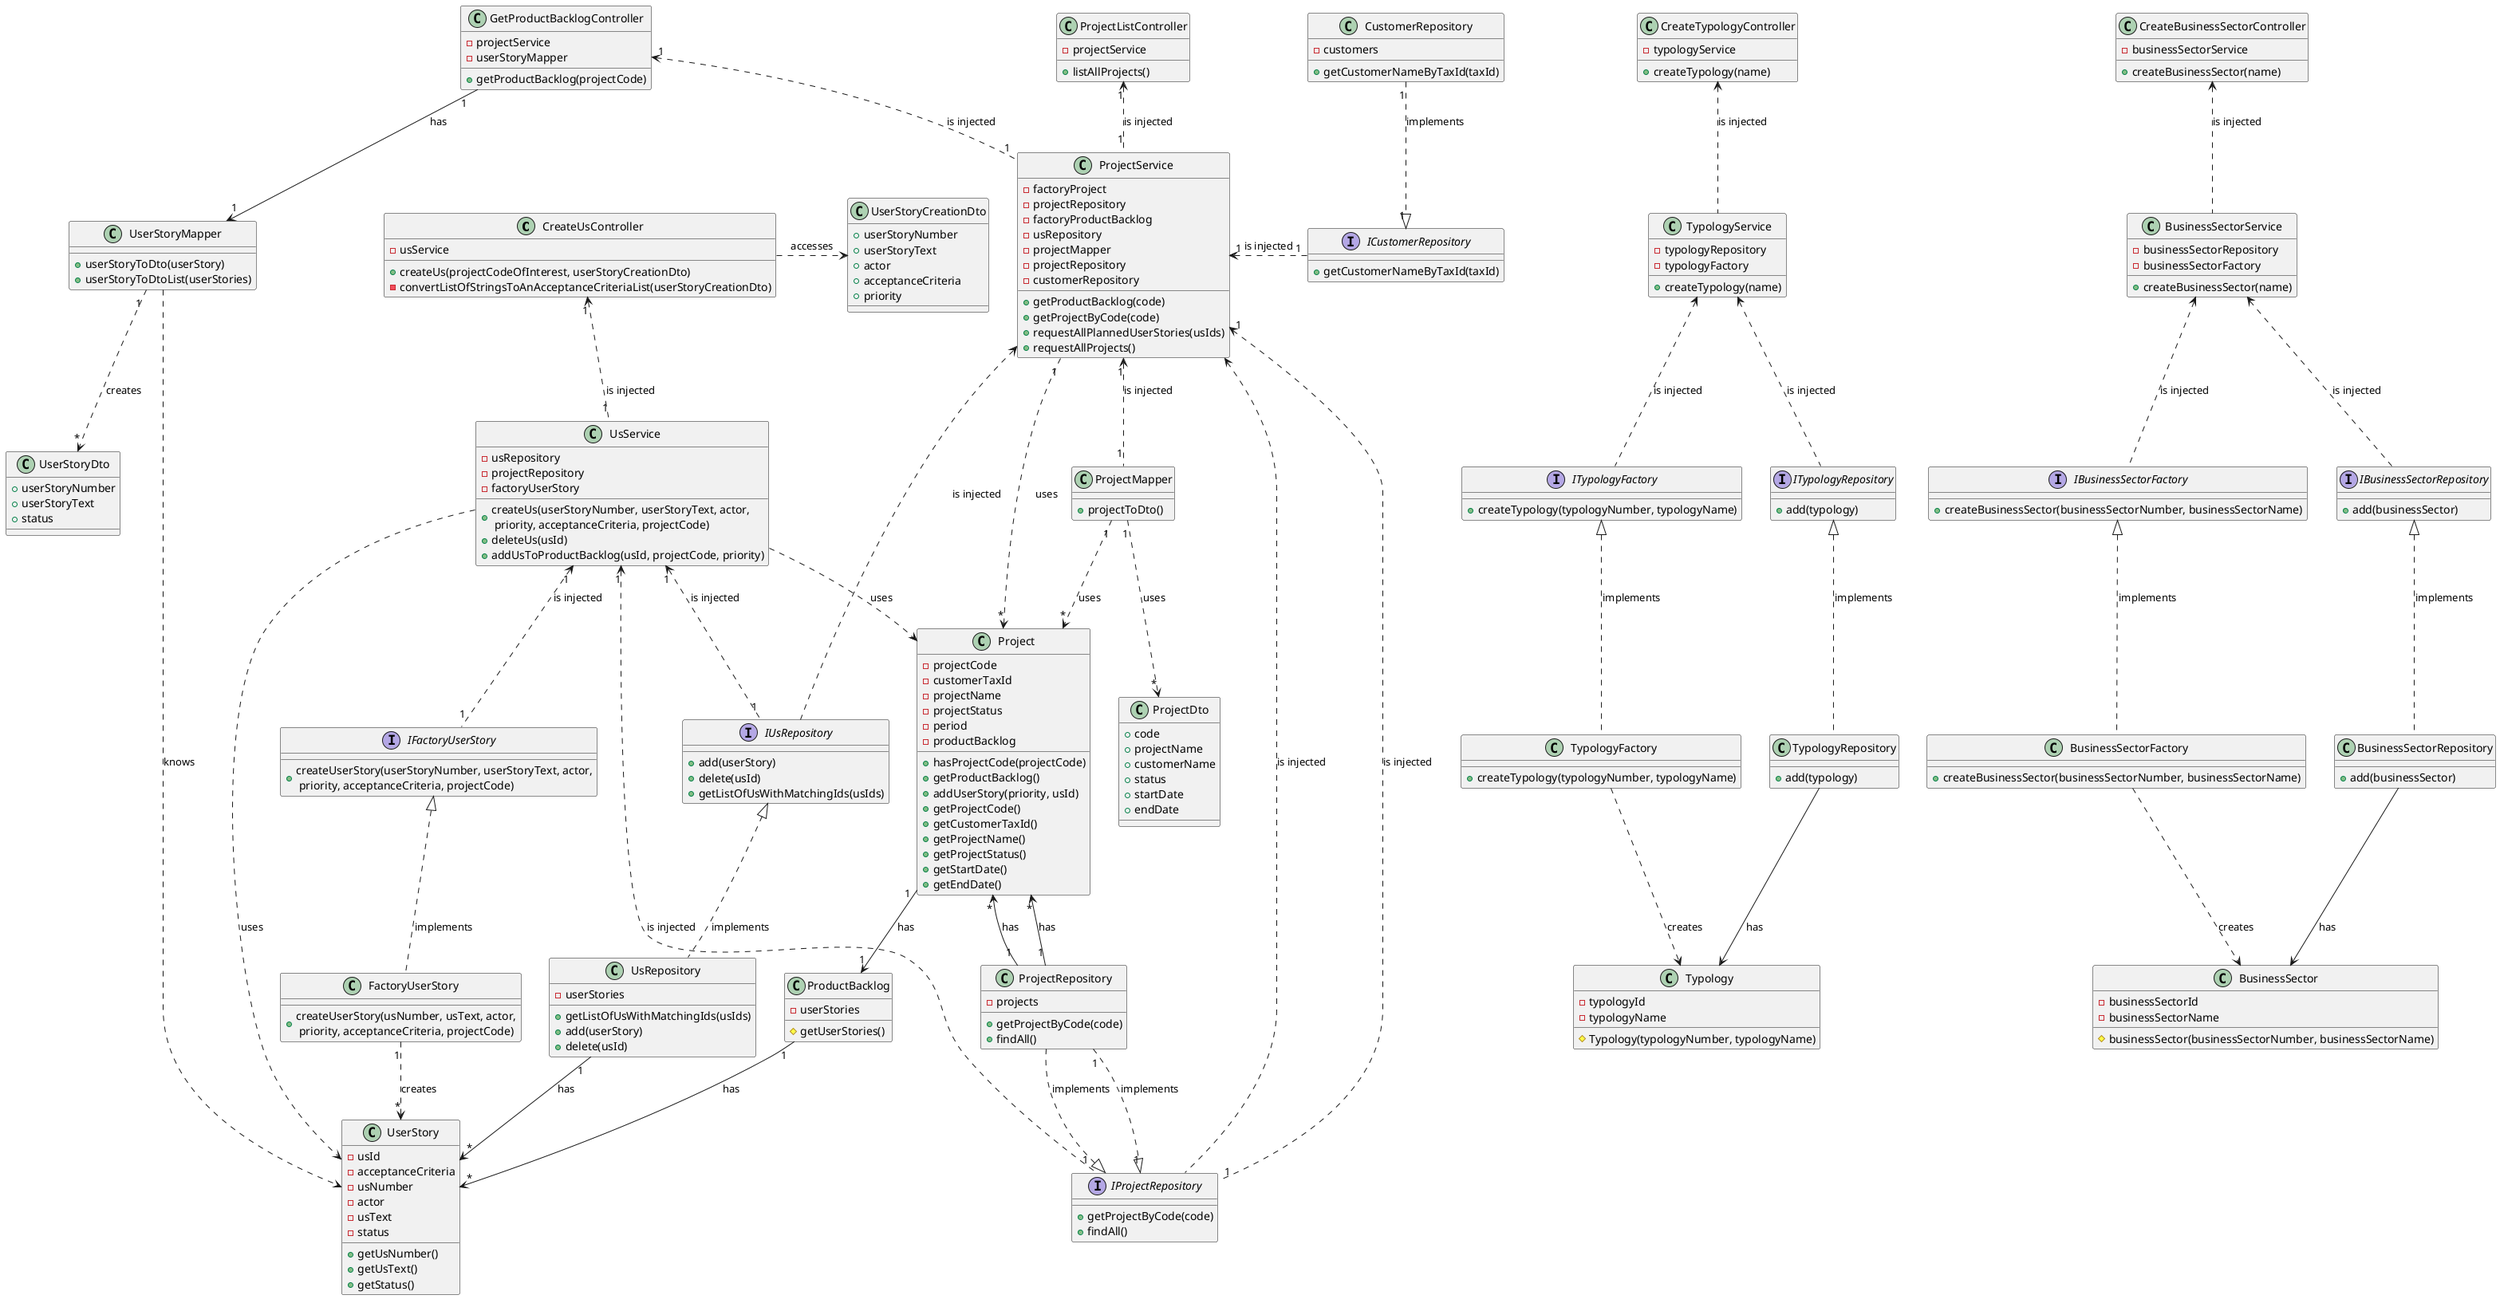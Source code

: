 @startuml


class "CreateUsController" {
- usService
+ createUs(projectCodeOfInterest, userStoryCreationDto)
-convertListOfStringsToAnAcceptanceCriteriaList(userStoryCreationDto)
}

class "GetProductBacklogController" {
-projectService
-userStoryMapper
+getProductBacklog(projectCode)
}

class "ProjectListController"{
-projectService
+listAllProjects()
}

class "ProjectService"{
-factoryProject
-projectRepository
-factoryProductBacklog
-usRepository
-projectMapper
-projectRepository
-customerRepository
+getProductBacklog(code)
+getProjectByCode(code)
+requestAllPlannedUserStories(usIds)
+requestAllProjects()
}

class "UserStoryCreationDto"{
+userStoryNumber
+userStoryText
+actor
+acceptanceCriteria
+priority
}

class "UsService" {
- usRepository
- projectRepository
- factoryUserStory
+ createUs(userStoryNumber, userStoryText, actor,\n priority, acceptanceCriteria, projectCode)
+ deleteUs(usId)
+ addUsToProductBacklog(usId, projectCode, priority)
}

interface "IFactoryUserStory" {
+ createUserStory(userStoryNumber, userStoryText, actor,\n priority, acceptanceCriteria, projectCode)
}

class "FactoryUserStory"{
+ createUserStory(usNumber, usText, actor,\n priority, acceptanceCriteria, projectCode)
}

interface "IProjectRepository"{
+getProjectByCode(code)
+findAll()
}

class "ProjectRepository"{
- projects
+getProjectByCode(code)
+findAll()
}

interface "IUsRepository"{
+add(userStory)
+delete(usId)
+getListOfUsWithMatchingIds(usIds)
}

class "UsRepository"{
-userStories
+getListOfUsWithMatchingIds(usIds)
+add(userStory)
+delete(usId)
}

class "CustomerRepository"{
-customers
+getCustomerNameByTaxId(taxId)
}

interface "ICustomerRepository"{
+getCustomerNameByTaxId(taxId)
}

class "UserStoryMapper"{
+userStoryToDto(userStory)
+userStoryToDtoList(userStories)
}

class "ProjectMapper"{
+projectToDto()
}

class "ProductBacklog"{
-userStories
#getUserStories()
}

class "Project"{
-projectCode
-customerTaxId
-projectName
-projectStatus
-period
-productBacklog
+hasProjectCode(projectCode)
+getProductBacklog()
+ addUserStory(priority, usId)
+ getProjectCode()
+getCustomerTaxId()
+getProjectName()
+getProjectStatus()
+getStartDate()
+getEndDate()
}

class "UserStory"{
- usId
- acceptanceCriteria
- usNumber
- actor
- usText
- status
+ getUsNumber()
+getUsText()
+getStatus()
}

class "UserStoryDto"{
+userStoryNumber
+userStoryText
+status
}

class "ProjectDto"{
+code
+projectName
+customerName
+status
+startDate
+endDate
}

"CreateUsController" .> "UserStoryCreationDto": accesses
"CreateUsController" "1"<.."1" "UsService": is injected

"UsService" "1" <.. "1" "IFactoryUserStory": is injected
"IFactoryUserStory" <|.. "FactoryUserStory": implements
"FactoryUserStory" "1"..>"*" "UserStory": creates

class CreateTypologyController {
- typologyService
+ createTypology(name)
}

class TypologyService{
- typologyRepository
- typologyFactory
+ createTypology(name)
}

interface ITypologyFactory{
+ createTypology(typologyNumber, typologyName)
}

class TypologyFactory{
+ createTypology(typologyNumber, typologyName)
}

interface ITypologyRepository{
+ add(typology)
}

class TypologyRepository{
+ add(typology)
}

class Typology{
- typologyId
- typologyName
# Typology(typologyNumber, typologyName)
}

CreateTypologyController <.. TypologyService: is injected
TypologyService <.. ITypologyRepository: is injected
TypologyService <.. ITypologyFactory: is injected
ITypologyFactory <|.. TypologyFactory: implements
TypologyFactory ..> Typology: creates
ITypologyRepository <|.. TypologyRepository: implements
TypologyRepository --> Typology: has

class CreateBusinessSectorController {
- businessSectorService
+ createBusinessSector(name)
}

class BusinessSectorService{
- businessSectorRepository
- businessSectorFactory
+ createBusinessSector(name)
}

interface IBusinessSectorFactory{
+ createBusinessSector(businessSectorNumber, businessSectorName)
}

class BusinessSectorFactory{
+ createBusinessSector(businessSectorNumber, businessSectorName)
}

interface IBusinessSectorRepository{
+ add(businessSector)
}

class BusinessSectorRepository{
+ add(businessSector)
}

class BusinessSector{
- businessSectorId
- businessSectorName
# businessSector(businessSectorNumber, businessSectorName)
}

CreateBusinessSectorController <.. BusinessSectorService: is injected
BusinessSectorService <.. IBusinessSectorRepository: is injected
BusinessSectorService <.. IBusinessSectorFactory: is injected
IBusinessSectorFactory <|.. BusinessSectorFactory: implements
BusinessSectorFactory ..> BusinessSector: creates
IBusinessSectorRepository <|.. BusinessSectorRepository: implements
BusinessSectorRepository --> BusinessSector: has


"UsService" "1" <.. "1" "IProjectRepository": is injected
"IProjectRepository" <|.. "ProjectRepository": implements
"ProjectRepository" "1"-->"*" "Project": has

"UsService" "1" <.. "1" "IUsRepository": is injected
"IUsRepository" <|.. "UsRepository": implements
"UsRepository" "1"-->"*" "UserStory": has

"UsService" ..> "UserStory": uses
"UsService" ..> "Project": uses

"GetProductBacklogController" "1"<.."1" "ProjectService":  is injected
"Project" "1"-->"1" "ProductBacklog": has
"ProductBacklog" "1"-->"*" "UserStory": has
"GetProductBacklogController" "1"-->"1" "UserStoryMapper" : has
"UserStoryMapper" "1 "..> "*" "UserStoryDto" : creates
"UserStoryMapper" ..> "UserStory" : knows

"ProjectService" <.. "IProjectRepository" : is injected
"ProjectService" <.. "IUsRepository" : is injected
"ProjectListController" "1"<.."1" "ProjectService": is injected
"ProjectService" "1"<.."1" "IProjectRepository": is injected
"ProjectRepository" "1" ..|> "1" "IProjectRepository": implements
"ProjectService" "1"<.right."1" "ICustomerRepository": is injected
"CustomerRepository" "1" ..|> "1" "ICustomerRepository": implements
"ProjectService" "1" ..> "*" "Project": uses
"ProjectMapper" "1" .up.> "1" "ProjectService": is injected
"ProjectMapper" "1" ..> "*" "Project": uses
"ProjectDto" "*" <.up. "1" "ProjectMapper": uses
"Project" "*" <-down- "1" "ProjectRepository": has


@enduml


